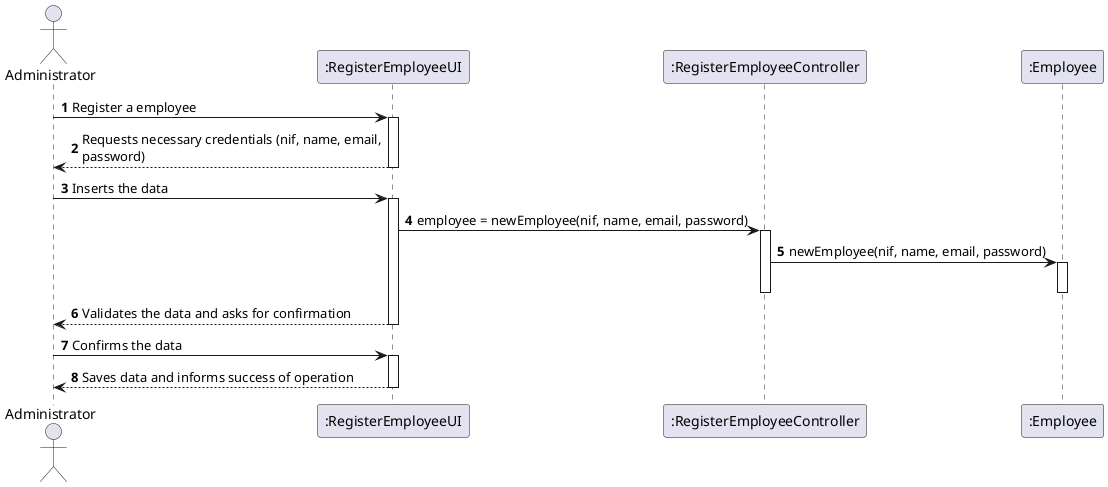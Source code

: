 @startuml
autonumber
'hide footbox
actor "Administrator" as ADMIN

participant ":RegisterEmployeeUI" as UI
participant ":RegisterEmployeeController" as CTRL
participant ":Employee" as E


ADMIN -> UI : Register a employee
activate UI
    UI --> ADMIN : Requests necessary credentials (nif, name, email,\npassword)
deactivate UI

ADMIN -> UI : Inserts the data
activate UI
    UI -> CTRL : employee = newEmployee(nif, name, email, password)
    activate CTRL

        CTRL -> E: newEmployee(nif, name, email, password)
        activate E
        deactivate E
    deactivate CTRL
    UI --> ADMIN : Validates the data and asks for confirmation
deactivate UI

ADMIN -> UI : Confirms the data
activate UI
    UI --> ADMIN : Saves data and informs success of operation
deactivate UI

@enduml
